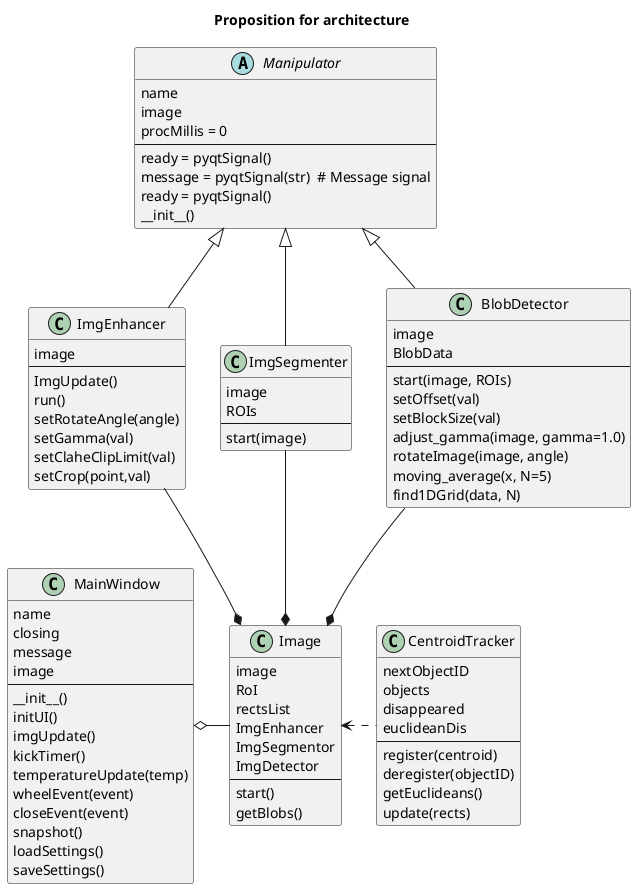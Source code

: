 @@startuml

title "Proposition for architecture"

abstract Manipulator{
    name
    image
    procMillis = 0 
    --
    ready = pyqtSignal()
    message = pyqtSignal(str)  # Message signal
    ready = pyqtSignal()
    __init__()
}

class ImgEnhancer{
    image
    --
    ImgUpdate()
    run()
    setRotateAngle(angle)
    setGamma(val)
    setClaheClipLimit(val)
    setCrop(point,val)
}

class ImgSegmenter{
    image
    ROIs
    --
    start(image)
}

class BlobDetector{
    image
    BlobData
    --
    start(image, ROIs)
    setOffset(val)
    setBlockSize(val)
    adjust_gamma(image, gamma=1.0)
    rotateImage(image, angle)
    moving_average(x, N=5)
    find1DGrid(data, N)
}

class Image{
    image
    RoI
    rectsList
    ImgEnhancer
    ImgSegmentor
    ImgDetector
    --
    start()
    getBlobs()
}

class CentroidTracker{
    nextObjectID
	objects 
	disappeared
	euclideanDis
    --
    register(centroid)
    deregister(objectID)
    getEuclideans()
    update(rects)
}

class MainWindow{
    name
    closing
    message
    image
    --
    __init__()
    initUI()
    imgUpdate()
    kickTimer()
    temperatureUpdate(temp)
    wheelEvent(event)
    closeEvent(event)
    snapshot()
    loadSettings()
    saveSettings()
}

BlobDetector -up-|> Manipulator
ImgEnhancer -up-|> Manipulator
ImgSegmenter -up-|> Manipulator
BlobDetector --* Image
ImgSegmenter --* Image
ImgEnhancer --* Image
Image <.right. CentroidTracker
Image -left-o MainWindow
@@enduml